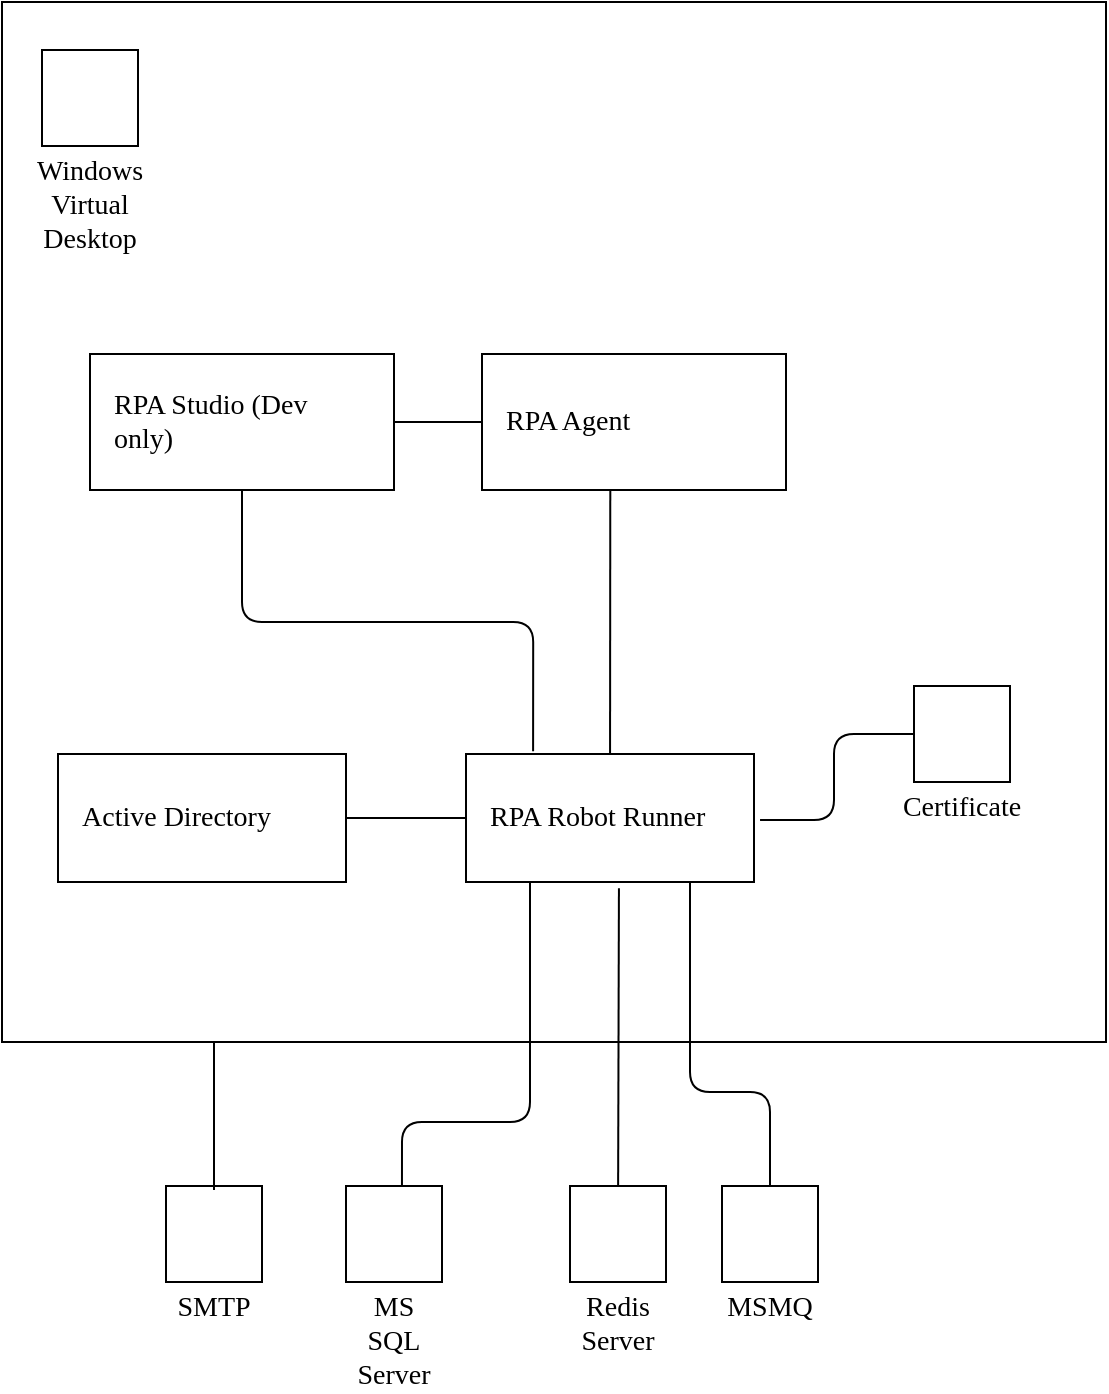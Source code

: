 ﻿<mxGraphModel dx="1116" dy="579" grid="1" gridSize="8" guides="1" tooltips="1" connect="1" arrows="1" fold="1" page="1" pageScale="1" pageWidth="1169" pageHeight="827" background="#ffffff"><root><MiscDiagram modelType="MiscDiagram" lastModifiedUserId="dbush@ibm.com" description="" lastModified="2021-10-20T13:59:54Z" _id="miscdiagram_Sye8CF2Ht" label="RPA on Windows" id="0"><mxCell/></MiscDiagram><mxCell id="1" parent="0"/><UserObject placeholders="1" label="MS SQL Server" Icon-Name="data--base" id="miscdiagram_Sye8CF2Ht_23dyTj8kTUdl"><mxCell style="shape=mxgraph.ibm2mondrian.base;shapeType=ln;shapeLayout=collapsed;colorFamily=cyan;colorBackground=noColor:noColor;html=1;whiteSpace=wrap;metaEdit=1;strokeWidth=1;collapsible=0;recursiveResize=0;expand=0;fontFamily=IBM Plex Sans;fontColor=#000000;fontSize=14;image=;verticalAlign=top;align=center;spacing=0;spacingLeft=0;spacingRight=0;spacingTop=0;spacingBottom=0;verticalLabelPosition=bottom;labelPosition=center;positionText=bottom;container=1" vertex="1" parent="1"><mxGeometry x="236" y="640" width="48" height="48" as="geometry"/></mxCell></UserObject><UserObject placeholders="1" label="SMTP" Icon-Name="ibm-cloud--internet-services" id="miscdiagram_Sye8CF2Ht_33dyTj8kDggo"><mxCell style="shape=mxgraph.ibm2mondrian.base;shapeType=pn;shapeLayout=collapsed;colorFamily=blue;colorBackground=noColor:noColor;html=1;whiteSpace=wrap;metaEdit=1;strokeWidth=1;collapsible=0;recursiveResize=0;expand=0;fontFamily=IBM Plex Sans;fontColor=#000000;fontSize=14;image=;verticalAlign=top;align=center;spacing=0;spacingLeft=0;spacingRight=0;spacingTop=0;spacingBottom=0;verticalLabelPosition=bottom;labelPosition=center;positionText=bottom;container=1" vertex="1" parent="1"><mxGeometry x="146" y="640" width="48" height="48" as="geometry"/></mxCell></UserObject><mxCell id="miscdiagram_Sye8CF2Ht_43dyTj8kGxay" value="" style="endArrow=none;html=1;jumpStyle=arc;jumpSize=8;rounded=1;entryX=0.5;entryY=0.042;entryPerimeter=0;exitX=0.192;exitY=1;exitPerimeter=0;" edge="1" parent="1" source="miscdiagram_Sye8CF2Ht_53dyTj8kTCNk" target="miscdiagram_Sye8CF2Ht_33dyTj8kDggo"><mxGeometry width="50" height="50" relative="1" as="geometry"><mxPoint x="-536" y="584" as="sourcePoint"/><mxPoint x="-486" y="534" as="targetPoint"/></mxGeometry></mxCell><mxCell id="miscdiagram_Sye8CF2Ht_53dyTj8kTCNk" value="" style="rounded=0;whiteSpace=wrap;html=1;glass=0;comic=0;shadow=0;" vertex="1" parent="1"><mxGeometry x="64" y="48" width="552" height="520" as="geometry"/></mxCell><UserObject placeholders="1" label="Windows Virtual Desktop" Icon-Name="virtual-desktop" id="miscdiagram_Sye8CF2Ht_63dyTj8kWPn8"><mxCell style="shape=mxgraph.ibm2mondrian.base;shapeType=ln;shapeLayout=collapsed;colorFamily=magenta;colorBackground=noColor:noColor;html=1;whiteSpace=wrap;metaEdit=1;strokeWidth=1;collapsible=0;recursiveResize=0;expand=0;fontFamily=IBM Plex Sans;fontColor=#000000;fontSize=14;image=;verticalAlign=top;align=center;spacing=0;spacingLeft=0;spacingRight=0;spacingTop=0;spacingBottom=0;verticalLabelPosition=bottom;labelPosition=center;positionText=bottom;container=1" vertex="1" parent="1"><mxGeometry x="84" y="72" width="48" height="48" as="geometry"/></mxCell></UserObject><UserObject placeholders="1" label="RPA Studio (Dev only)" Icon-Name="cube" id="miscdiagram_Sye8CF2Ht_73dyTj8kHbc2"><mxCell style="shape=mxgraph.ibm2mondrian.base;shapeType=lg;shapeLayout=expanded;colorFamily=green;colorBackground=noColor:noColor;html=1;whiteSpace=wrap;metaEdit=1;strokeWidth=1;collapsible=0;recursiveResize=0;expand=0;fontFamily=IBM Plex Sans;fontColor=#000000;fontSize=14;image=;verticalAlign=middle;align=left;spacing=0;spacingLeft=12;spacingRight=16;spacingTop=0;spacingBottom=0;container=1" vertex="1" parent="1"><mxGeometry x="108" y="224" width="152" height="68" as="geometry"/></mxCell></UserObject><mxCell id="miscdiagram_Sye8CF2Ht_83dyTj8kPEkp" value="" style="endArrow=none;html=1;jumpStyle=arc;jumpSize=8;rounded=1;entryX=0.422;entryY=1.008;entryPerimeter=0;" edge="1" parent="1" source="miscdiagram_Sye8CF2Ht_123dyTj8kmprp" target="miscdiagram_Sye8CF2Ht_93dyTj8k9ueh"><mxGeometry width="50" height="50" relative="1" as="geometry"><mxPoint x="160" y="562" as="sourcePoint"/><mxPoint x="160" y="404" as="targetPoint"/></mxGeometry></mxCell><UserObject placeholders="1" label="RPA Agent" Icon-Name="cube" _id="userobject_34ifwNIt970" id="miscdiagram_Sye8CF2Ht_93dyTj8k9ueh"><mxCell style="shape=mxgraph.ibm2mondrian.base;shapeType=lg;shapeLayout=expanded;colorFamily=green;colorBackground=noColor:noColor;html=1;whiteSpace=wrap;metaEdit=1;strokeWidth=1;collapsible=0;recursiveResize=0;expand=0;fontFamily=IBM Plex Sans;fontColor=#000000;fontSize=14;image=;verticalAlign=middle;align=left;spacing=0;spacingLeft=12;spacingRight=16;spacingTop=0;spacingBottom=0;container=1" vertex="1" parent="1"><mxGeometry x="304" y="224" width="152" height="68" as="geometry"/></mxCell></UserObject><mxCell id="miscdiagram_Sye8CF2Ht_103dyTj8kFL9v" value="" style="endArrow=none;html=1;jumpStyle=arc;jumpSize=8;rounded=1;exitX=0.233;exitY=-0.022;exitPerimeter=0;edgeStyle=orthogonalEdgeStyle;" edge="1" parent="1" source="miscdiagram_Sye8CF2Ht_123dyTj8kmprp" target="miscdiagram_Sye8CF2Ht_73dyTj8kHbc2"><mxGeometry width="50" height="50" relative="1" as="geometry"><mxPoint x="112" y="658" as="sourcePoint"/><mxPoint x="162" y="608" as="targetPoint"/><Array as="points"><mxPoint x="330" y="358"/><mxPoint x="184" y="358"/></Array></mxGeometry></mxCell><mxCell id="miscdiagram_Sye8CF2Ht_113dyTj8kN9Eu" value="" style="endArrow=none;html=1;jumpStyle=arc;jumpSize=8;rounded=1;" edge="1" parent="1" source="miscdiagram_Sye8CF2Ht_93dyTj8k9ueh" target="miscdiagram_Sye8CF2Ht_73dyTj8kHbc2"><mxGeometry width="50" height="50" relative="1" as="geometry"><mxPoint x="120" y="682" as="sourcePoint"/><mxPoint x="170" y="632" as="targetPoint"/></mxGeometry></mxCell><UserObject placeholders="1" label="RPA Robot Runner" Icon-Name="cube" _id="userobject_32UdcglKTdE" id="miscdiagram_Sye8CF2Ht_123dyTj8kmprp"><mxCell style="shape=mxgraph.ibm2mondrian.base;shapeType=lg;shapeLayout=expanded;colorFamily=green;colorBackground=noColor:noColor;html=1;whiteSpace=wrap;metaEdit=1;strokeWidth=1;collapsible=0;recursiveResize=0;expand=0;fontFamily=IBM Plex Sans;fontColor=#000000;fontSize=14;image=;verticalAlign=middle;align=left;spacing=0;spacingLeft=12;spacingRight=16;spacingTop=0;spacingBottom=0;container=1" vertex="1" parent="1"><mxGeometry x="296" y="424" width="144" height="64" as="geometry"/></mxCell></UserObject><UserObject placeholders="1" label="Active Directory" Icon-Name="cube" _id="userobject_34idkg7VEpK" id="miscdiagram_Sye8CF2Ht_133dyTj8kLvt2"><mxCell style="shape=mxgraph.ibm2mondrian.base;shapeType=lg;shapeLayout=expanded;colorFamily=green;colorBackground=noColor:noColor;html=1;whiteSpace=wrap;metaEdit=1;strokeWidth=1;collapsible=0;recursiveResize=0;expand=0;fontFamily=IBM Plex Sans;fontColor=#000000;fontSize=14;image=;verticalAlign=middle;align=left;spacing=0;spacingLeft=12;spacingRight=16;spacingTop=0;spacingBottom=0;container=1" vertex="1" parent="1"><mxGeometry x="92" y="424" width="144" height="64" as="geometry"/></mxCell></UserObject><mxCell id="miscdiagram_Sye8CF2Ht_143dyTj8knXHZ" value="" style="endArrow=none;html=1;jumpStyle=arc;jumpSize=8;rounded=1;" edge="1" parent="1" source="miscdiagram_Sye8CF2Ht_133dyTj8kLvt2" target="miscdiagram_Sye8CF2Ht_123dyTj8kmprp"><mxGeometry width="50" height="50" relative="1" as="geometry"><mxPoint x="16" y="690" as="sourcePoint"/><mxPoint x="66" y="640" as="targetPoint"/></mxGeometry></mxCell><UserObject placeholders="1" label="Redis Server" Icon-Name="application" id="miscdiagram_Sye8CF2Ht_153dyTj8krgca"><mxCell style="shape=mxgraph.ibm2mondrian.base;shapeType=ln;shapeLayout=collapsed;colorFamily=purple;colorBackground=noColor:noColor;html=1;whiteSpace=wrap;metaEdit=1;strokeWidth=1;collapsible=0;recursiveResize=0;expand=0;fontFamily=IBM Plex Sans;fontColor=#000000;fontSize=14;image=;verticalAlign=top;align=center;spacing=0;spacingLeft=0;spacingRight=0;spacingTop=0;spacingBottom=0;verticalLabelPosition=bottom;labelPosition=center;positionText=bottom;container=1" vertex="1" parent="1"><mxGeometry x="348" y="640" width="48" height="48" as="geometry"/></mxCell></UserObject><UserObject placeholders="1" label="MSMQ" Icon-Name="application" id="miscdiagram_Sye8CF2Ht_163dyTj8kvGo0"><mxCell style="shape=mxgraph.ibm2mondrian.base;shapeType=ln;shapeLayout=collapsed;colorFamily=purple;colorBackground=noColor:noColor;html=1;whiteSpace=wrap;metaEdit=1;strokeWidth=1;collapsible=0;recursiveResize=0;expand=0;fontFamily=IBM Plex Sans;fontColor=#000000;fontSize=14;image=;verticalAlign=top;align=center;spacing=0;spacingLeft=0;spacingRight=0;spacingTop=0;spacingBottom=0;verticalLabelPosition=bottom;labelPosition=center;positionText=bottom;container=1" vertex="1" parent="1"><mxGeometry x="424" y="640" width="48" height="48" as="geometry"/></mxCell></UserObject><mxCell id="miscdiagram_Sye8CF2Ht_173dyTj8kj4uk" value="" style="endArrow=none;html=1;jumpStyle=arc;jumpSize=8;rounded=1;entryX=0.531;entryY=1.049;entryPerimeter=0;" edge="1" parent="1" source="miscdiagram_Sye8CF2Ht_153dyTj8krgca" target="miscdiagram_Sye8CF2Ht_123dyTj8kmprp"><mxGeometry width="50" height="50" relative="1" as="geometry"><mxPoint x="624" y="714" as="sourcePoint"/><mxPoint x="674" y="664" as="targetPoint"/></mxGeometry></mxCell><mxCell id="miscdiagram_Sye8CF2Ht_183dyTj8kQMj9" style="edgeStyle=orthogonalEdgeStyle;rounded=1;html=1;jumpStyle=arc;jumpSize=8;jettySize=auto;orthogonalLoop=1;endArrow=none;endFill=0;" edge="1" parent="1" source="miscdiagram_Sye8CF2Ht_163dyTj8kvGo0" target="miscdiagram_Sye8CF2Ht_123dyTj8kmprp"><mxGeometry relative="1" as="geometry"><Array as="points"><mxPoint x="448" y="593"/><mxPoint x="408" y="593"/></Array></mxGeometry></mxCell><UserObject placeholders="1" label="Certificate" Icon-Name="policy" id="miscdiagram_Sye8CF2Ht_193dyTj8k9Rmw"><mxCell style="shape=mxgraph.ibm2mondrian.base;shapeType=ln;shapeLayout=collapsed;colorFamily=red;colorBackground=noColor:noColor;html=1;whiteSpace=wrap;metaEdit=1;strokeWidth=1;collapsible=0;recursiveResize=0;expand=0;fontFamily=IBM Plex Sans;fontColor=#000000;fontSize=14;image=;verticalAlign=top;align=center;spacing=0;spacingLeft=0;spacingRight=0;spacingTop=0;spacingBottom=0;verticalLabelPosition=bottom;labelPosition=center;positionText=bottom;container=1" vertex="1" parent="1"><mxGeometry x="520" y="390" width="48" height="48" as="geometry"/></mxCell></UserObject><mxCell id="miscdiagram_Sye8CF2Ht_203dyTj8km5vC" value="" style="endArrow=none;html=1;jumpStyle=arc;jumpSize=8;rounded=1;exitX=1.021;exitY=0.516;exitPerimeter=0;edgeStyle=orthogonalEdgeStyle;" edge="1" parent="1" source="miscdiagram_Sye8CF2Ht_123dyTj8kmprp" target="miscdiagram_Sye8CF2Ht_193dyTj8k9Rmw"><mxGeometry width="50" height="50" relative="1" as="geometry"><mxPoint x="624" y="562" as="sourcePoint"/><mxPoint x="674" y="512" as="targetPoint"/></mxGeometry></mxCell><mxCell id="miscdiagram_Sye8CF2Ht_213dyTj8kdLUy" value="" style="endArrow=none;html=1;jumpStyle=arc;jumpSize=8;rounded=1;edgeStyle=orthogonalEdgeStyle;exitX=0.583;exitY=0;exitPerimeter=0;" edge="1" parent="1" source="miscdiagram_Sye8CF2Ht_23dyTj8kTUdl" target="miscdiagram_Sye8CF2Ht_123dyTj8kmprp"><mxGeometry width="50" height="50" relative="1" as="geometry"><mxPoint x="-616" y="584" as="sourcePoint"/><mxPoint x="-566" y="534" as="targetPoint"/><Array as="points"><mxPoint x="264" y="608"/><mxPoint x="328" y="608"/></Array></mxGeometry></mxCell></root></mxGraphModel>